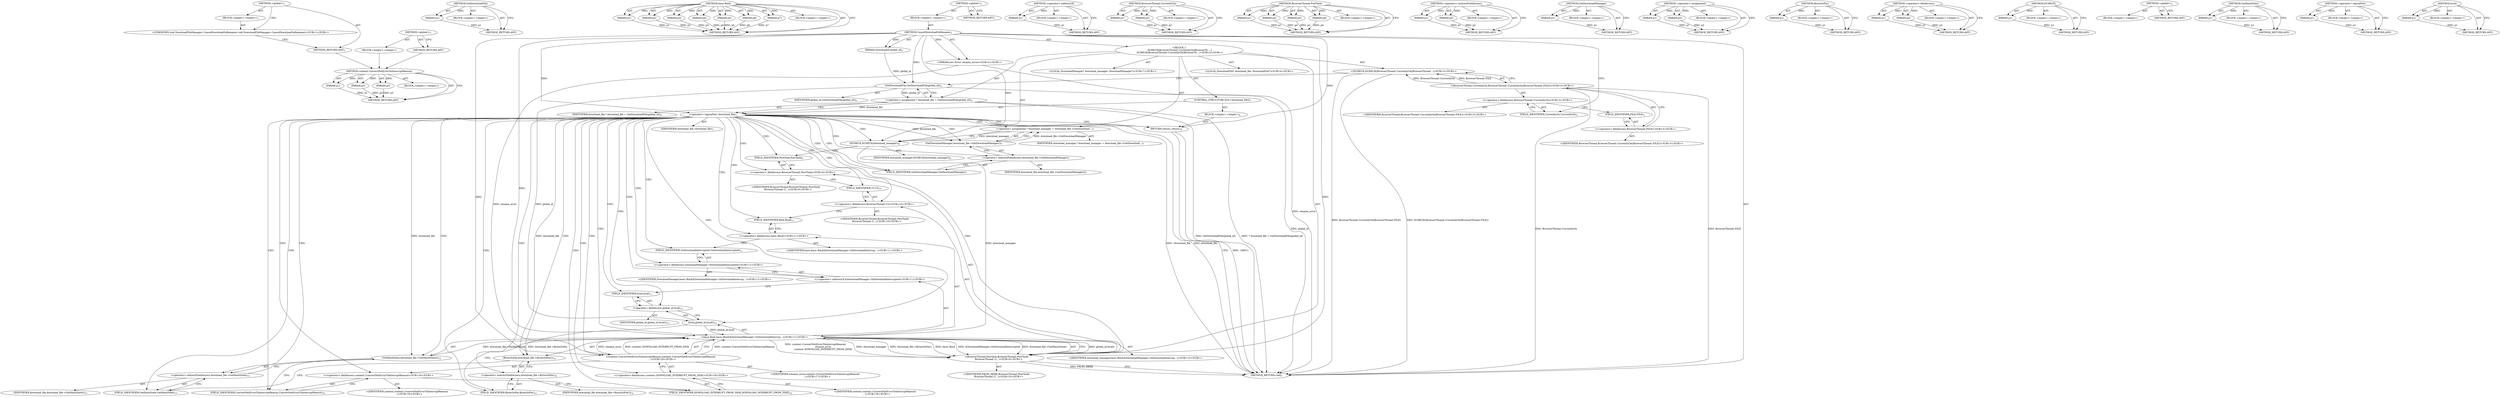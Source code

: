 digraph "&lt;global&gt;" {
vulnerable_170 [label=<(METHOD,content.ConvertNetErrorToInterruptReason)>];
vulnerable_171 [label=<(PARAM,p1)>];
vulnerable_172 [label=<(PARAM,p2)>];
vulnerable_173 [label=<(PARAM,p3)>];
vulnerable_174 [label=<(BLOCK,&lt;empty&gt;,&lt;empty&gt;)>];
vulnerable_175 [label=<(METHOD_RETURN,ANY)>];
vulnerable_120 [label=<(METHOD,GetDownloadFile)>];
vulnerable_121 [label=<(PARAM,p1)>];
vulnerable_122 [label=<(BLOCK,&lt;empty&gt;,&lt;empty&gt;)>];
vulnerable_123 [label=<(METHOD_RETURN,ANY)>];
vulnerable_144 [label=<(METHOD,base.Bind)>];
vulnerable_145 [label=<(PARAM,p1)>];
vulnerable_146 [label=<(PARAM,p2)>];
vulnerable_147 [label=<(PARAM,p3)>];
vulnerable_148 [label=<(PARAM,p4)>];
vulnerable_149 [label=<(PARAM,p5)>];
vulnerable_150 [label=<(PARAM,p6)>];
vulnerable_151 [label=<(PARAM,p7)>];
vulnerable_152 [label=<(BLOCK,&lt;empty&gt;,&lt;empty&gt;)>];
vulnerable_153 [label=<(METHOD_RETURN,ANY)>];
vulnerable_6 [label=<(METHOD,&lt;global&gt;)<SUB>1</SUB>>];
vulnerable_7 [label=<(BLOCK,&lt;empty&gt;,&lt;empty&gt;)<SUB>1</SUB>>];
vulnerable_8 [label=<(METHOD,CancelDownloadOnRename)<SUB>1</SUB>>];
vulnerable_9 [label=<(PARAM,DownloadId global_id)<SUB>2</SUB>>];
vulnerable_10 [label="<(PARAM,net::Error rename_error)<SUB>2</SUB>>"];
vulnerable_11 [label="<(BLOCK,{
  DCHECK(BrowserThread::CurrentlyOn(BrowserTh...,{
  DCHECK(BrowserThread::CurrentlyOn(BrowserTh...)<SUB>2</SUB>>"];
vulnerable_12 [label="<(DCHECK,DCHECK(BrowserThread::CurrentlyOn(BrowserThread...)<SUB>3</SUB>>"];
vulnerable_13 [label="<(BrowserThread.CurrentlyOn,BrowserThread::CurrentlyOn(BrowserThread::FILE))<SUB>3</SUB>>"];
vulnerable_14 [label="<(&lt;operator&gt;.fieldAccess,BrowserThread::CurrentlyOn)<SUB>3</SUB>>"];
vulnerable_15 [label="<(IDENTIFIER,BrowserThread,BrowserThread::CurrentlyOn(BrowserThread::FILE))<SUB>3</SUB>>"];
vulnerable_16 [label=<(FIELD_IDENTIFIER,CurrentlyOn,CurrentlyOn)<SUB>3</SUB>>];
vulnerable_17 [label="<(&lt;operator&gt;.fieldAccess,BrowserThread::FILE)<SUB>3</SUB>>"];
vulnerable_18 [label="<(IDENTIFIER,BrowserThread,BrowserThread::CurrentlyOn(BrowserThread::FILE))<SUB>3</SUB>>"];
vulnerable_19 [label=<(FIELD_IDENTIFIER,FILE,FILE)<SUB>3</SUB>>];
vulnerable_20 [label="<(LOCAL,DownloadFile* download_file: DownloadFile*)<SUB>4</SUB>>"];
vulnerable_21 [label=<(&lt;operator&gt;.assignment,* download_file = GetDownloadFile(global_id))<SUB>4</SUB>>];
vulnerable_22 [label=<(IDENTIFIER,download_file,* download_file = GetDownloadFile(global_id))<SUB>4</SUB>>];
vulnerable_23 [label=<(GetDownloadFile,GetDownloadFile(global_id))<SUB>4</SUB>>];
vulnerable_24 [label=<(IDENTIFIER,global_id,GetDownloadFile(global_id))<SUB>4</SUB>>];
vulnerable_25 [label=<(CONTROL_STRUCTURE,IF,if (!download_file))<SUB>5</SUB>>];
vulnerable_26 [label=<(&lt;operator&gt;.logicalNot,!download_file)<SUB>5</SUB>>];
vulnerable_27 [label=<(IDENTIFIER,download_file,!download_file)<SUB>5</SUB>>];
vulnerable_28 [label=<(BLOCK,&lt;empty&gt;,&lt;empty&gt;)<SUB>6</SUB>>];
vulnerable_29 [label=<(RETURN,return;,return;)<SUB>6</SUB>>];
vulnerable_30 [label="<(LOCAL,DownloadManager* download_manager: DownloadManager*)<SUB>7</SUB>>"];
vulnerable_31 [label=<(&lt;operator&gt;.assignment,* download_manager = download_file-&gt;GetDownload...)<SUB>7</SUB>>];
vulnerable_32 [label=<(IDENTIFIER,download_manager,* download_manager = download_file-&gt;GetDownload...)<SUB>7</SUB>>];
vulnerable_33 [label=<(GetDownloadManager,download_file-&gt;GetDownloadManager())<SUB>7</SUB>>];
vulnerable_34 [label=<(&lt;operator&gt;.indirectFieldAccess,download_file-&gt;GetDownloadManager)<SUB>7</SUB>>];
vulnerable_35 [label=<(IDENTIFIER,download_file,download_file-&gt;GetDownloadManager())<SUB>7</SUB>>];
vulnerable_36 [label=<(FIELD_IDENTIFIER,GetDownloadManager,GetDownloadManager)<SUB>7</SUB>>];
vulnerable_37 [label=<(DCHECK,DCHECK(download_manager))<SUB>8</SUB>>];
vulnerable_38 [label=<(IDENTIFIER,download_manager,DCHECK(download_manager))<SUB>8</SUB>>];
vulnerable_39 [label="<(BrowserThread.PostTask,BrowserThread::PostTask(
      BrowserThread::U...)<SUB>9</SUB>>"];
vulnerable_40 [label="<(&lt;operator&gt;.fieldAccess,BrowserThread::PostTask)<SUB>9</SUB>>"];
vulnerable_41 [label="<(IDENTIFIER,BrowserThread,BrowserThread::PostTask(
      BrowserThread::U...)<SUB>9</SUB>>"];
vulnerable_42 [label=<(FIELD_IDENTIFIER,PostTask,PostTask)<SUB>9</SUB>>];
vulnerable_43 [label="<(&lt;operator&gt;.fieldAccess,BrowserThread::UI)<SUB>10</SUB>>"];
vulnerable_44 [label="<(IDENTIFIER,BrowserThread,BrowserThread::PostTask(
      BrowserThread::U...)<SUB>10</SUB>>"];
vulnerable_45 [label=<(FIELD_IDENTIFIER,UI,UI)<SUB>10</SUB>>];
vulnerable_46 [label="<(IDENTIFIER,FROM_HERE,BrowserThread::PostTask(
      BrowserThread::U...)<SUB>10</SUB>>"];
vulnerable_47 [label="<(base.Bind,base::Bind(&amp;DownloadManager::OnDownloadInterrup...)<SUB>11</SUB>>"];
vulnerable_48 [label="<(&lt;operator&gt;.fieldAccess,base::Bind)<SUB>11</SUB>>"];
vulnerable_49 [label="<(IDENTIFIER,base,base::Bind(&amp;DownloadManager::OnDownloadInterrup...)<SUB>11</SUB>>"];
vulnerable_50 [label=<(FIELD_IDENTIFIER,Bind,Bind)<SUB>11</SUB>>];
vulnerable_51 [label="<(&lt;operator&gt;.addressOf,&amp;DownloadManager::OnDownloadInterrupted)<SUB>11</SUB>>"];
vulnerable_52 [label="<(&lt;operator&gt;.fieldAccess,DownloadManager::OnDownloadInterrupted)<SUB>11</SUB>>"];
vulnerable_53 [label="<(IDENTIFIER,DownloadManager,base::Bind(&amp;DownloadManager::OnDownloadInterrup...)<SUB>11</SUB>>"];
vulnerable_54 [label=<(FIELD_IDENTIFIER,OnDownloadInterrupted,OnDownloadInterrupted)<SUB>11</SUB>>];
vulnerable_55 [label="<(IDENTIFIER,download_manager,base::Bind(&amp;DownloadManager::OnDownloadInterrup...)<SUB>12</SUB>>"];
vulnerable_56 [label=<(local,global_id.local())<SUB>13</SUB>>];
vulnerable_57 [label=<(&lt;operator&gt;.fieldAccess,global_id.local)<SUB>13</SUB>>];
vulnerable_58 [label=<(IDENTIFIER,global_id,global_id.local())<SUB>13</SUB>>];
vulnerable_59 [label=<(FIELD_IDENTIFIER,local,local)<SUB>13</SUB>>];
vulnerable_60 [label=<(BytesSoFar,download_file-&gt;BytesSoFar())<SUB>14</SUB>>];
vulnerable_61 [label=<(&lt;operator&gt;.indirectFieldAccess,download_file-&gt;BytesSoFar)<SUB>14</SUB>>];
vulnerable_62 [label=<(IDENTIFIER,download_file,download_file-&gt;BytesSoFar())<SUB>14</SUB>>];
vulnerable_63 [label=<(FIELD_IDENTIFIER,BytesSoFar,BytesSoFar)<SUB>14</SUB>>];
vulnerable_64 [label=<(GetHashState,download_file-&gt;GetHashState())<SUB>15</SUB>>];
vulnerable_65 [label=<(&lt;operator&gt;.indirectFieldAccess,download_file-&gt;GetHashState)<SUB>15</SUB>>];
vulnerable_66 [label=<(IDENTIFIER,download_file,download_file-&gt;GetHashState())<SUB>15</SUB>>];
vulnerable_67 [label=<(FIELD_IDENTIFIER,GetHashState,GetHashState)<SUB>15</SUB>>];
vulnerable_68 [label="<(content.ConvertNetErrorToInterruptReason,content::ConvertNetErrorToInterruptReason(
    ...)<SUB>16</SUB>>"];
vulnerable_69 [label="<(&lt;operator&gt;.fieldAccess,content::ConvertNetErrorToInterruptReason)<SUB>16</SUB>>"];
vulnerable_70 [label="<(IDENTIFIER,content,content::ConvertNetErrorToInterruptReason(
    ...)<SUB>16</SUB>>"];
vulnerable_71 [label=<(FIELD_IDENTIFIER,ConvertNetErrorToInterruptReason,ConvertNetErrorToInterruptReason)<SUB>16</SUB>>];
vulnerable_72 [label="<(IDENTIFIER,rename_error,content::ConvertNetErrorToInterruptReason(
    ...)<SUB>17</SUB>>"];
vulnerable_73 [label="<(&lt;operator&gt;.fieldAccess,content::DOWNLOAD_INTERRUPT_FROM_DISK)<SUB>18</SUB>>"];
vulnerable_74 [label="<(IDENTIFIER,content,content::ConvertNetErrorToInterruptReason(
    ...)<SUB>18</SUB>>"];
vulnerable_75 [label=<(FIELD_IDENTIFIER,DOWNLOAD_INTERRUPT_FROM_DISK,DOWNLOAD_INTERRUPT_FROM_DISK)<SUB>18</SUB>>];
vulnerable_76 [label=<(METHOD_RETURN,void)<SUB>1</SUB>>];
vulnerable_78 [label=<(METHOD_RETURN,ANY)<SUB>1</SUB>>];
vulnerable_154 [label=<(METHOD,&lt;operator&gt;.addressOf)>];
vulnerable_155 [label=<(PARAM,p1)>];
vulnerable_156 [label=<(BLOCK,&lt;empty&gt;,&lt;empty&gt;)>];
vulnerable_157 [label=<(METHOD_RETURN,ANY)>];
vulnerable_105 [label=<(METHOD,BrowserThread.CurrentlyOn)>];
vulnerable_106 [label=<(PARAM,p1)>];
vulnerable_107 [label=<(PARAM,p2)>];
vulnerable_108 [label=<(BLOCK,&lt;empty&gt;,&lt;empty&gt;)>];
vulnerable_109 [label=<(METHOD_RETURN,ANY)>];
vulnerable_137 [label=<(METHOD,BrowserThread.PostTask)>];
vulnerable_138 [label=<(PARAM,p1)>];
vulnerable_139 [label=<(PARAM,p2)>];
vulnerable_140 [label=<(PARAM,p3)>];
vulnerable_141 [label=<(PARAM,p4)>];
vulnerable_142 [label=<(BLOCK,&lt;empty&gt;,&lt;empty&gt;)>];
vulnerable_143 [label=<(METHOD_RETURN,ANY)>];
vulnerable_132 [label=<(METHOD,&lt;operator&gt;.indirectFieldAccess)>];
vulnerable_133 [label=<(PARAM,p1)>];
vulnerable_134 [label=<(PARAM,p2)>];
vulnerable_135 [label=<(BLOCK,&lt;empty&gt;,&lt;empty&gt;)>];
vulnerable_136 [label=<(METHOD_RETURN,ANY)>];
vulnerable_128 [label=<(METHOD,GetDownloadManager)>];
vulnerable_129 [label=<(PARAM,p1)>];
vulnerable_130 [label=<(BLOCK,&lt;empty&gt;,&lt;empty&gt;)>];
vulnerable_131 [label=<(METHOD_RETURN,ANY)>];
vulnerable_115 [label=<(METHOD,&lt;operator&gt;.assignment)>];
vulnerable_116 [label=<(PARAM,p1)>];
vulnerable_117 [label=<(PARAM,p2)>];
vulnerable_118 [label=<(BLOCK,&lt;empty&gt;,&lt;empty&gt;)>];
vulnerable_119 [label=<(METHOD_RETURN,ANY)>];
vulnerable_162 [label=<(METHOD,BytesSoFar)>];
vulnerable_163 [label=<(PARAM,p1)>];
vulnerable_164 [label=<(BLOCK,&lt;empty&gt;,&lt;empty&gt;)>];
vulnerable_165 [label=<(METHOD_RETURN,ANY)>];
vulnerable_110 [label=<(METHOD,&lt;operator&gt;.fieldAccess)>];
vulnerable_111 [label=<(PARAM,p1)>];
vulnerable_112 [label=<(PARAM,p2)>];
vulnerable_113 [label=<(BLOCK,&lt;empty&gt;,&lt;empty&gt;)>];
vulnerable_114 [label=<(METHOD_RETURN,ANY)>];
vulnerable_101 [label=<(METHOD,DCHECK)>];
vulnerable_102 [label=<(PARAM,p1)>];
vulnerable_103 [label=<(BLOCK,&lt;empty&gt;,&lt;empty&gt;)>];
vulnerable_104 [label=<(METHOD_RETURN,ANY)>];
vulnerable_95 [label=<(METHOD,&lt;global&gt;)<SUB>1</SUB>>];
vulnerable_96 [label=<(BLOCK,&lt;empty&gt;,&lt;empty&gt;)>];
vulnerable_97 [label=<(METHOD_RETURN,ANY)>];
vulnerable_166 [label=<(METHOD,GetHashState)>];
vulnerable_167 [label=<(PARAM,p1)>];
vulnerable_168 [label=<(BLOCK,&lt;empty&gt;,&lt;empty&gt;)>];
vulnerable_169 [label=<(METHOD_RETURN,ANY)>];
vulnerable_124 [label=<(METHOD,&lt;operator&gt;.logicalNot)>];
vulnerable_125 [label=<(PARAM,p1)>];
vulnerable_126 [label=<(BLOCK,&lt;empty&gt;,&lt;empty&gt;)>];
vulnerable_127 [label=<(METHOD_RETURN,ANY)>];
vulnerable_158 [label=<(METHOD,local)>];
vulnerable_159 [label=<(PARAM,p1)>];
vulnerable_160 [label=<(BLOCK,&lt;empty&gt;,&lt;empty&gt;)>];
vulnerable_161 [label=<(METHOD_RETURN,ANY)>];
fixed_6 [label=<(METHOD,&lt;global&gt;)<SUB>1</SUB>>];
fixed_7 [label=<(BLOCK,&lt;empty&gt;,&lt;empty&gt;)<SUB>1</SUB>>];
fixed_8 [label="<(UNKNOWN,void DownloadFileManager::CancelDownloadOnRename(,void DownloadFileManager::CancelDownloadOnRename()<SUB>1</SUB>>"];
fixed_9 [label=<(METHOD_RETURN,ANY)<SUB>1</SUB>>];
fixed_14 [label=<(METHOD,&lt;global&gt;)<SUB>1</SUB>>];
fixed_15 [label=<(BLOCK,&lt;empty&gt;,&lt;empty&gt;)>];
fixed_16 [label=<(METHOD_RETURN,ANY)>];
vulnerable_170 -> vulnerable_171  [key=0, label="AST: "];
vulnerable_170 -> vulnerable_171  [key=1, label="DDG: "];
vulnerable_170 -> vulnerable_174  [key=0, label="AST: "];
vulnerable_170 -> vulnerable_172  [key=0, label="AST: "];
vulnerable_170 -> vulnerable_172  [key=1, label="DDG: "];
vulnerable_170 -> vulnerable_175  [key=0, label="AST: "];
vulnerable_170 -> vulnerable_175  [key=1, label="CFG: "];
vulnerable_170 -> vulnerable_173  [key=0, label="AST: "];
vulnerable_170 -> vulnerable_173  [key=1, label="DDG: "];
vulnerable_171 -> vulnerable_175  [key=0, label="DDG: p1"];
vulnerable_172 -> vulnerable_175  [key=0, label="DDG: p2"];
vulnerable_173 -> vulnerable_175  [key=0, label="DDG: p3"];
vulnerable_120 -> vulnerable_121  [key=0, label="AST: "];
vulnerable_120 -> vulnerable_121  [key=1, label="DDG: "];
vulnerable_120 -> vulnerable_122  [key=0, label="AST: "];
vulnerable_120 -> vulnerable_123  [key=0, label="AST: "];
vulnerable_120 -> vulnerable_123  [key=1, label="CFG: "];
vulnerable_121 -> vulnerable_123  [key=0, label="DDG: p1"];
vulnerable_144 -> vulnerable_145  [key=0, label="AST: "];
vulnerable_144 -> vulnerable_145  [key=1, label="DDG: "];
vulnerable_144 -> vulnerable_152  [key=0, label="AST: "];
vulnerable_144 -> vulnerable_146  [key=0, label="AST: "];
vulnerable_144 -> vulnerable_146  [key=1, label="DDG: "];
vulnerable_144 -> vulnerable_153  [key=0, label="AST: "];
vulnerable_144 -> vulnerable_153  [key=1, label="CFG: "];
vulnerable_144 -> vulnerable_147  [key=0, label="AST: "];
vulnerable_144 -> vulnerable_147  [key=1, label="DDG: "];
vulnerable_144 -> vulnerable_148  [key=0, label="AST: "];
vulnerable_144 -> vulnerable_148  [key=1, label="DDG: "];
vulnerable_144 -> vulnerable_149  [key=0, label="AST: "];
vulnerable_144 -> vulnerable_149  [key=1, label="DDG: "];
vulnerable_144 -> vulnerable_150  [key=0, label="AST: "];
vulnerable_144 -> vulnerable_150  [key=1, label="DDG: "];
vulnerable_144 -> vulnerable_151  [key=0, label="AST: "];
vulnerable_144 -> vulnerable_151  [key=1, label="DDG: "];
vulnerable_145 -> vulnerable_153  [key=0, label="DDG: p1"];
vulnerable_146 -> vulnerable_153  [key=0, label="DDG: p2"];
vulnerable_147 -> vulnerable_153  [key=0, label="DDG: p3"];
vulnerable_148 -> vulnerable_153  [key=0, label="DDG: p4"];
vulnerable_149 -> vulnerable_153  [key=0, label="DDG: p5"];
vulnerable_150 -> vulnerable_153  [key=0, label="DDG: p6"];
vulnerable_151 -> vulnerable_153  [key=0, label="DDG: p7"];
vulnerable_6 -> vulnerable_7  [key=0, label="AST: "];
vulnerable_6 -> vulnerable_78  [key=0, label="AST: "];
vulnerable_6 -> vulnerable_78  [key=1, label="CFG: "];
vulnerable_7 -> vulnerable_8  [key=0, label="AST: "];
vulnerable_8 -> vulnerable_9  [key=0, label="AST: "];
vulnerable_8 -> vulnerable_9  [key=1, label="DDG: "];
vulnerable_8 -> vulnerable_10  [key=0, label="AST: "];
vulnerable_8 -> vulnerable_10  [key=1, label="DDG: "];
vulnerable_8 -> vulnerable_11  [key=0, label="AST: "];
vulnerable_8 -> vulnerable_76  [key=0, label="AST: "];
vulnerable_8 -> vulnerable_16  [key=0, label="CFG: "];
vulnerable_8 -> vulnerable_37  [key=0, label="DDG: "];
vulnerable_8 -> vulnerable_39  [key=0, label="DDG: "];
vulnerable_8 -> vulnerable_23  [key=0, label="DDG: "];
vulnerable_8 -> vulnerable_26  [key=0, label="DDG: "];
vulnerable_8 -> vulnerable_29  [key=0, label="DDG: "];
vulnerable_8 -> vulnerable_47  [key=0, label="DDG: "];
vulnerable_8 -> vulnerable_68  [key=0, label="DDG: "];
vulnerable_9 -> vulnerable_23  [key=0, label="DDG: global_id"];
vulnerable_10 -> vulnerable_76  [key=0, label="DDG: rename_error"];
vulnerable_10 -> vulnerable_68  [key=0, label="DDG: rename_error"];
vulnerable_11 -> vulnerable_12  [key=0, label="AST: "];
vulnerable_11 -> vulnerable_20  [key=0, label="AST: "];
vulnerable_11 -> vulnerable_21  [key=0, label="AST: "];
vulnerable_11 -> vulnerable_25  [key=0, label="AST: "];
vulnerable_11 -> vulnerable_30  [key=0, label="AST: "];
vulnerable_11 -> vulnerable_31  [key=0, label="AST: "];
vulnerable_11 -> vulnerable_37  [key=0, label="AST: "];
vulnerable_11 -> vulnerable_39  [key=0, label="AST: "];
vulnerable_12 -> vulnerable_13  [key=0, label="AST: "];
vulnerable_12 -> vulnerable_23  [key=0, label="CFG: "];
vulnerable_12 -> vulnerable_76  [key=0, label="DDG: BrowserThread::CurrentlyOn(BrowserThread::FILE)"];
vulnerable_12 -> vulnerable_76  [key=1, label="DDG: DCHECK(BrowserThread::CurrentlyOn(BrowserThread::FILE))"];
vulnerable_13 -> vulnerable_14  [key=0, label="AST: "];
vulnerable_13 -> vulnerable_17  [key=0, label="AST: "];
vulnerable_13 -> vulnerable_12  [key=0, label="CFG: "];
vulnerable_13 -> vulnerable_12  [key=1, label="DDG: BrowserThread::CurrentlyOn"];
vulnerable_13 -> vulnerable_12  [key=2, label="DDG: BrowserThread::FILE"];
vulnerable_13 -> vulnerable_76  [key=0, label="DDG: BrowserThread::CurrentlyOn"];
vulnerable_13 -> vulnerable_76  [key=1, label="DDG: BrowserThread::FILE"];
vulnerable_14 -> vulnerable_15  [key=0, label="AST: "];
vulnerable_14 -> vulnerable_16  [key=0, label="AST: "];
vulnerable_14 -> vulnerable_19  [key=0, label="CFG: "];
vulnerable_16 -> vulnerable_14  [key=0, label="CFG: "];
vulnerable_17 -> vulnerable_18  [key=0, label="AST: "];
vulnerable_17 -> vulnerable_19  [key=0, label="AST: "];
vulnerable_17 -> vulnerable_13  [key=0, label="CFG: "];
vulnerable_19 -> vulnerable_17  [key=0, label="CFG: "];
vulnerable_21 -> vulnerable_22  [key=0, label="AST: "];
vulnerable_21 -> vulnerable_23  [key=0, label="AST: "];
vulnerable_21 -> vulnerable_26  [key=0, label="CFG: "];
vulnerable_21 -> vulnerable_26  [key=1, label="DDG: download_file"];
vulnerable_21 -> vulnerable_76  [key=0, label="DDG: GetDownloadFile(global_id)"];
vulnerable_21 -> vulnerable_76  [key=1, label="DDG: * download_file = GetDownloadFile(global_id)"];
vulnerable_23 -> vulnerable_24  [key=0, label="AST: "];
vulnerable_23 -> vulnerable_21  [key=0, label="CFG: "];
vulnerable_23 -> vulnerable_21  [key=1, label="DDG: global_id"];
vulnerable_23 -> vulnerable_76  [key=0, label="DDG: global_id"];
vulnerable_23 -> vulnerable_56  [key=0, label="DDG: global_id"];
vulnerable_25 -> vulnerable_26  [key=0, label="AST: "];
vulnerable_25 -> vulnerable_28  [key=0, label="AST: "];
vulnerable_26 -> vulnerable_27  [key=0, label="AST: "];
vulnerable_26 -> vulnerable_29  [key=0, label="CFG: "];
vulnerable_26 -> vulnerable_29  [key=1, label="CDG: "];
vulnerable_26 -> vulnerable_36  [key=0, label="CFG: "];
vulnerable_26 -> vulnerable_36  [key=1, label="CDG: "];
vulnerable_26 -> vulnerable_76  [key=0, label="DDG: download_file"];
vulnerable_26 -> vulnerable_76  [key=1, label="DDG: !download_file"];
vulnerable_26 -> vulnerable_33  [key=0, label="DDG: download_file"];
vulnerable_26 -> vulnerable_33  [key=1, label="CDG: "];
vulnerable_26 -> vulnerable_60  [key=0, label="DDG: download_file"];
vulnerable_26 -> vulnerable_60  [key=1, label="CDG: "];
vulnerable_26 -> vulnerable_64  [key=0, label="DDG: download_file"];
vulnerable_26 -> vulnerable_64  [key=1, label="CDG: "];
vulnerable_26 -> vulnerable_47  [key=0, label="CDG: "];
vulnerable_26 -> vulnerable_34  [key=0, label="CDG: "];
vulnerable_26 -> vulnerable_48  [key=0, label="CDG: "];
vulnerable_26 -> vulnerable_68  [key=0, label="CDG: "];
vulnerable_26 -> vulnerable_73  [key=0, label="CDG: "];
vulnerable_26 -> vulnerable_61  [key=0, label="CDG: "];
vulnerable_26 -> vulnerable_42  [key=0, label="CDG: "];
vulnerable_26 -> vulnerable_51  [key=0, label="CDG: "];
vulnerable_26 -> vulnerable_57  [key=0, label="CDG: "];
vulnerable_26 -> vulnerable_71  [key=0, label="CDG: "];
vulnerable_26 -> vulnerable_75  [key=0, label="CDG: "];
vulnerable_26 -> vulnerable_52  [key=0, label="CDG: "];
vulnerable_26 -> vulnerable_37  [key=0, label="CDG: "];
vulnerable_26 -> vulnerable_56  [key=0, label="CDG: "];
vulnerable_26 -> vulnerable_69  [key=0, label="CDG: "];
vulnerable_26 -> vulnerable_67  [key=0, label="CDG: "];
vulnerable_26 -> vulnerable_45  [key=0, label="CDG: "];
vulnerable_26 -> vulnerable_63  [key=0, label="CDG: "];
vulnerable_26 -> vulnerable_40  [key=0, label="CDG: "];
vulnerable_26 -> vulnerable_65  [key=0, label="CDG: "];
vulnerable_26 -> vulnerable_50  [key=0, label="CDG: "];
vulnerable_26 -> vulnerable_59  [key=0, label="CDG: "];
vulnerable_26 -> vulnerable_54  [key=0, label="CDG: "];
vulnerable_26 -> vulnerable_39  [key=0, label="CDG: "];
vulnerable_26 -> vulnerable_31  [key=0, label="CDG: "];
vulnerable_26 -> vulnerable_43  [key=0, label="CDG: "];
vulnerable_28 -> vulnerable_29  [key=0, label="AST: "];
vulnerable_29 -> vulnerable_76  [key=0, label="CFG: "];
vulnerable_29 -> vulnerable_76  [key=1, label="DDG: &lt;RET&gt;"];
vulnerable_31 -> vulnerable_32  [key=0, label="AST: "];
vulnerable_31 -> vulnerable_33  [key=0, label="AST: "];
vulnerable_31 -> vulnerable_37  [key=0, label="CFG: "];
vulnerable_31 -> vulnerable_37  [key=1, label="DDG: download_manager"];
vulnerable_33 -> vulnerable_34  [key=0, label="AST: "];
vulnerable_33 -> vulnerable_31  [key=0, label="CFG: "];
vulnerable_33 -> vulnerable_31  [key=1, label="DDG: download_file-&gt;GetDownloadManager"];
vulnerable_34 -> vulnerable_35  [key=0, label="AST: "];
vulnerable_34 -> vulnerable_36  [key=0, label="AST: "];
vulnerable_34 -> vulnerable_33  [key=0, label="CFG: "];
vulnerable_36 -> vulnerable_34  [key=0, label="CFG: "];
vulnerable_37 -> vulnerable_38  [key=0, label="AST: "];
vulnerable_37 -> vulnerable_42  [key=0, label="CFG: "];
vulnerable_37 -> vulnerable_47  [key=0, label="DDG: download_manager"];
vulnerable_39 -> vulnerable_40  [key=0, label="AST: "];
vulnerable_39 -> vulnerable_43  [key=0, label="AST: "];
vulnerable_39 -> vulnerable_46  [key=0, label="AST: "];
vulnerable_39 -> vulnerable_47  [key=0, label="AST: "];
vulnerable_39 -> vulnerable_76  [key=0, label="CFG: "];
vulnerable_39 -> vulnerable_76  [key=1, label="DDG: FROM_HERE"];
vulnerable_40 -> vulnerable_41  [key=0, label="AST: "];
vulnerable_40 -> vulnerable_42  [key=0, label="AST: "];
vulnerable_40 -> vulnerable_45  [key=0, label="CFG: "];
vulnerable_42 -> vulnerable_40  [key=0, label="CFG: "];
vulnerable_43 -> vulnerable_44  [key=0, label="AST: "];
vulnerable_43 -> vulnerable_45  [key=0, label="AST: "];
vulnerable_43 -> vulnerable_50  [key=0, label="CFG: "];
vulnerable_45 -> vulnerable_43  [key=0, label="CFG: "];
vulnerable_47 -> vulnerable_48  [key=0, label="AST: "];
vulnerable_47 -> vulnerable_51  [key=0, label="AST: "];
vulnerable_47 -> vulnerable_55  [key=0, label="AST: "];
vulnerable_47 -> vulnerable_56  [key=0, label="AST: "];
vulnerable_47 -> vulnerable_60  [key=0, label="AST: "];
vulnerable_47 -> vulnerable_64  [key=0, label="AST: "];
vulnerable_47 -> vulnerable_68  [key=0, label="AST: "];
vulnerable_47 -> vulnerable_39  [key=0, label="CFG: "];
vulnerable_47 -> vulnerable_39  [key=1, label="DDG: global_id.local()"];
vulnerable_47 -> vulnerable_39  [key=2, label="DDG: content::ConvertNetErrorToInterruptReason(
                     rename_error,
                     content::DOWNLOAD_INTERRUPT_FROM_DISK)"];
vulnerable_47 -> vulnerable_39  [key=3, label="DDG: download_manager"];
vulnerable_47 -> vulnerable_39  [key=4, label="DDG: download_file-&gt;GetHashState()"];
vulnerable_47 -> vulnerable_39  [key=5, label="DDG: download_file-&gt;BytesSoFar()"];
vulnerable_47 -> vulnerable_39  [key=6, label="DDG: base::Bind"];
vulnerable_47 -> vulnerable_39  [key=7, label="DDG: &amp;DownloadManager::OnDownloadInterrupted"];
vulnerable_48 -> vulnerable_49  [key=0, label="AST: "];
vulnerable_48 -> vulnerable_50  [key=0, label="AST: "];
vulnerable_48 -> vulnerable_54  [key=0, label="CFG: "];
vulnerable_50 -> vulnerable_48  [key=0, label="CFG: "];
vulnerable_51 -> vulnerable_52  [key=0, label="AST: "];
vulnerable_51 -> vulnerable_59  [key=0, label="CFG: "];
vulnerable_52 -> vulnerable_53  [key=0, label="AST: "];
vulnerable_52 -> vulnerable_54  [key=0, label="AST: "];
vulnerable_52 -> vulnerable_51  [key=0, label="CFG: "];
vulnerable_54 -> vulnerable_52  [key=0, label="CFG: "];
vulnerable_56 -> vulnerable_57  [key=0, label="AST: "];
vulnerable_56 -> vulnerable_63  [key=0, label="CFG: "];
vulnerable_56 -> vulnerable_47  [key=0, label="DDG: global_id.local"];
vulnerable_57 -> vulnerable_58  [key=0, label="AST: "];
vulnerable_57 -> vulnerable_59  [key=0, label="AST: "];
vulnerable_57 -> vulnerable_56  [key=0, label="CFG: "];
vulnerable_59 -> vulnerable_57  [key=0, label="CFG: "];
vulnerable_60 -> vulnerable_61  [key=0, label="AST: "];
vulnerable_60 -> vulnerable_67  [key=0, label="CFG: "];
vulnerable_60 -> vulnerable_47  [key=0, label="DDG: download_file-&gt;BytesSoFar"];
vulnerable_61 -> vulnerable_62  [key=0, label="AST: "];
vulnerable_61 -> vulnerable_63  [key=0, label="AST: "];
vulnerable_61 -> vulnerable_60  [key=0, label="CFG: "];
vulnerable_63 -> vulnerable_61  [key=0, label="CFG: "];
vulnerable_64 -> vulnerable_65  [key=0, label="AST: "];
vulnerable_64 -> vulnerable_71  [key=0, label="CFG: "];
vulnerable_64 -> vulnerable_47  [key=0, label="DDG: download_file-&gt;GetHashState"];
vulnerable_65 -> vulnerable_66  [key=0, label="AST: "];
vulnerable_65 -> vulnerable_67  [key=0, label="AST: "];
vulnerable_65 -> vulnerable_64  [key=0, label="CFG: "];
vulnerable_67 -> vulnerable_65  [key=0, label="CFG: "];
vulnerable_68 -> vulnerable_69  [key=0, label="AST: "];
vulnerable_68 -> vulnerable_72  [key=0, label="AST: "];
vulnerable_68 -> vulnerable_73  [key=0, label="AST: "];
vulnerable_68 -> vulnerable_47  [key=0, label="CFG: "];
vulnerable_68 -> vulnerable_47  [key=1, label="DDG: content::ConvertNetErrorToInterruptReason"];
vulnerable_68 -> vulnerable_47  [key=2, label="DDG: rename_error"];
vulnerable_68 -> vulnerable_47  [key=3, label="DDG: content::DOWNLOAD_INTERRUPT_FROM_DISK"];
vulnerable_69 -> vulnerable_70  [key=0, label="AST: "];
vulnerable_69 -> vulnerable_71  [key=0, label="AST: "];
vulnerable_69 -> vulnerable_75  [key=0, label="CFG: "];
vulnerable_71 -> vulnerable_69  [key=0, label="CFG: "];
vulnerable_73 -> vulnerable_74  [key=0, label="AST: "];
vulnerable_73 -> vulnerable_75  [key=0, label="AST: "];
vulnerable_73 -> vulnerable_68  [key=0, label="CFG: "];
vulnerable_75 -> vulnerable_73  [key=0, label="CFG: "];
vulnerable_154 -> vulnerable_155  [key=0, label="AST: "];
vulnerable_154 -> vulnerable_155  [key=1, label="DDG: "];
vulnerable_154 -> vulnerable_156  [key=0, label="AST: "];
vulnerable_154 -> vulnerable_157  [key=0, label="AST: "];
vulnerable_154 -> vulnerable_157  [key=1, label="CFG: "];
vulnerable_155 -> vulnerable_157  [key=0, label="DDG: p1"];
vulnerable_105 -> vulnerable_106  [key=0, label="AST: "];
vulnerable_105 -> vulnerable_106  [key=1, label="DDG: "];
vulnerable_105 -> vulnerable_108  [key=0, label="AST: "];
vulnerable_105 -> vulnerable_107  [key=0, label="AST: "];
vulnerable_105 -> vulnerable_107  [key=1, label="DDG: "];
vulnerable_105 -> vulnerable_109  [key=0, label="AST: "];
vulnerable_105 -> vulnerable_109  [key=1, label="CFG: "];
vulnerable_106 -> vulnerable_109  [key=0, label="DDG: p1"];
vulnerable_107 -> vulnerable_109  [key=0, label="DDG: p2"];
vulnerable_137 -> vulnerable_138  [key=0, label="AST: "];
vulnerable_137 -> vulnerable_138  [key=1, label="DDG: "];
vulnerable_137 -> vulnerable_142  [key=0, label="AST: "];
vulnerable_137 -> vulnerable_139  [key=0, label="AST: "];
vulnerable_137 -> vulnerable_139  [key=1, label="DDG: "];
vulnerable_137 -> vulnerable_143  [key=0, label="AST: "];
vulnerable_137 -> vulnerable_143  [key=1, label="CFG: "];
vulnerable_137 -> vulnerable_140  [key=0, label="AST: "];
vulnerable_137 -> vulnerable_140  [key=1, label="DDG: "];
vulnerable_137 -> vulnerable_141  [key=0, label="AST: "];
vulnerable_137 -> vulnerable_141  [key=1, label="DDG: "];
vulnerable_138 -> vulnerable_143  [key=0, label="DDG: p1"];
vulnerable_139 -> vulnerable_143  [key=0, label="DDG: p2"];
vulnerable_140 -> vulnerable_143  [key=0, label="DDG: p3"];
vulnerable_141 -> vulnerable_143  [key=0, label="DDG: p4"];
vulnerable_132 -> vulnerable_133  [key=0, label="AST: "];
vulnerable_132 -> vulnerable_133  [key=1, label="DDG: "];
vulnerable_132 -> vulnerable_135  [key=0, label="AST: "];
vulnerable_132 -> vulnerable_134  [key=0, label="AST: "];
vulnerable_132 -> vulnerable_134  [key=1, label="DDG: "];
vulnerable_132 -> vulnerable_136  [key=0, label="AST: "];
vulnerable_132 -> vulnerable_136  [key=1, label="CFG: "];
vulnerable_133 -> vulnerable_136  [key=0, label="DDG: p1"];
vulnerable_134 -> vulnerable_136  [key=0, label="DDG: p2"];
vulnerable_128 -> vulnerable_129  [key=0, label="AST: "];
vulnerable_128 -> vulnerable_129  [key=1, label="DDG: "];
vulnerable_128 -> vulnerable_130  [key=0, label="AST: "];
vulnerable_128 -> vulnerable_131  [key=0, label="AST: "];
vulnerable_128 -> vulnerable_131  [key=1, label="CFG: "];
vulnerable_129 -> vulnerable_131  [key=0, label="DDG: p1"];
vulnerable_115 -> vulnerable_116  [key=0, label="AST: "];
vulnerable_115 -> vulnerable_116  [key=1, label="DDG: "];
vulnerable_115 -> vulnerable_118  [key=0, label="AST: "];
vulnerable_115 -> vulnerable_117  [key=0, label="AST: "];
vulnerable_115 -> vulnerable_117  [key=1, label="DDG: "];
vulnerable_115 -> vulnerable_119  [key=0, label="AST: "];
vulnerable_115 -> vulnerable_119  [key=1, label="CFG: "];
vulnerable_116 -> vulnerable_119  [key=0, label="DDG: p1"];
vulnerable_117 -> vulnerable_119  [key=0, label="DDG: p2"];
vulnerable_162 -> vulnerable_163  [key=0, label="AST: "];
vulnerable_162 -> vulnerable_163  [key=1, label="DDG: "];
vulnerable_162 -> vulnerable_164  [key=0, label="AST: "];
vulnerable_162 -> vulnerable_165  [key=0, label="AST: "];
vulnerable_162 -> vulnerable_165  [key=1, label="CFG: "];
vulnerable_163 -> vulnerable_165  [key=0, label="DDG: p1"];
vulnerable_110 -> vulnerable_111  [key=0, label="AST: "];
vulnerable_110 -> vulnerable_111  [key=1, label="DDG: "];
vulnerable_110 -> vulnerable_113  [key=0, label="AST: "];
vulnerable_110 -> vulnerable_112  [key=0, label="AST: "];
vulnerable_110 -> vulnerable_112  [key=1, label="DDG: "];
vulnerable_110 -> vulnerable_114  [key=0, label="AST: "];
vulnerable_110 -> vulnerable_114  [key=1, label="CFG: "];
vulnerable_111 -> vulnerable_114  [key=0, label="DDG: p1"];
vulnerable_112 -> vulnerable_114  [key=0, label="DDG: p2"];
vulnerable_101 -> vulnerable_102  [key=0, label="AST: "];
vulnerable_101 -> vulnerable_102  [key=1, label="DDG: "];
vulnerable_101 -> vulnerable_103  [key=0, label="AST: "];
vulnerable_101 -> vulnerable_104  [key=0, label="AST: "];
vulnerable_101 -> vulnerable_104  [key=1, label="CFG: "];
vulnerable_102 -> vulnerable_104  [key=0, label="DDG: p1"];
vulnerable_95 -> vulnerable_96  [key=0, label="AST: "];
vulnerable_95 -> vulnerable_97  [key=0, label="AST: "];
vulnerable_95 -> vulnerable_97  [key=1, label="CFG: "];
vulnerable_166 -> vulnerable_167  [key=0, label="AST: "];
vulnerable_166 -> vulnerable_167  [key=1, label="DDG: "];
vulnerable_166 -> vulnerable_168  [key=0, label="AST: "];
vulnerable_166 -> vulnerable_169  [key=0, label="AST: "];
vulnerable_166 -> vulnerable_169  [key=1, label="CFG: "];
vulnerable_167 -> vulnerable_169  [key=0, label="DDG: p1"];
vulnerable_124 -> vulnerable_125  [key=0, label="AST: "];
vulnerable_124 -> vulnerable_125  [key=1, label="DDG: "];
vulnerable_124 -> vulnerable_126  [key=0, label="AST: "];
vulnerable_124 -> vulnerable_127  [key=0, label="AST: "];
vulnerable_124 -> vulnerable_127  [key=1, label="CFG: "];
vulnerable_125 -> vulnerable_127  [key=0, label="DDG: p1"];
vulnerable_158 -> vulnerable_159  [key=0, label="AST: "];
vulnerable_158 -> vulnerable_159  [key=1, label="DDG: "];
vulnerable_158 -> vulnerable_160  [key=0, label="AST: "];
vulnerable_158 -> vulnerable_161  [key=0, label="AST: "];
vulnerable_158 -> vulnerable_161  [key=1, label="CFG: "];
vulnerable_159 -> vulnerable_161  [key=0, label="DDG: p1"];
fixed_6 -> fixed_7  [key=0, label="AST: "];
fixed_6 -> fixed_9  [key=0, label="AST: "];
fixed_6 -> fixed_8  [key=0, label="CFG: "];
fixed_7 -> fixed_8  [key=0, label="AST: "];
fixed_8 -> fixed_9  [key=0, label="CFG: "];
fixed_9 -> vulnerable_170  [key=0];
fixed_14 -> fixed_15  [key=0, label="AST: "];
fixed_14 -> fixed_16  [key=0, label="AST: "];
fixed_14 -> fixed_16  [key=1, label="CFG: "];
fixed_15 -> vulnerable_170  [key=0];
fixed_16 -> vulnerable_170  [key=0];
}
